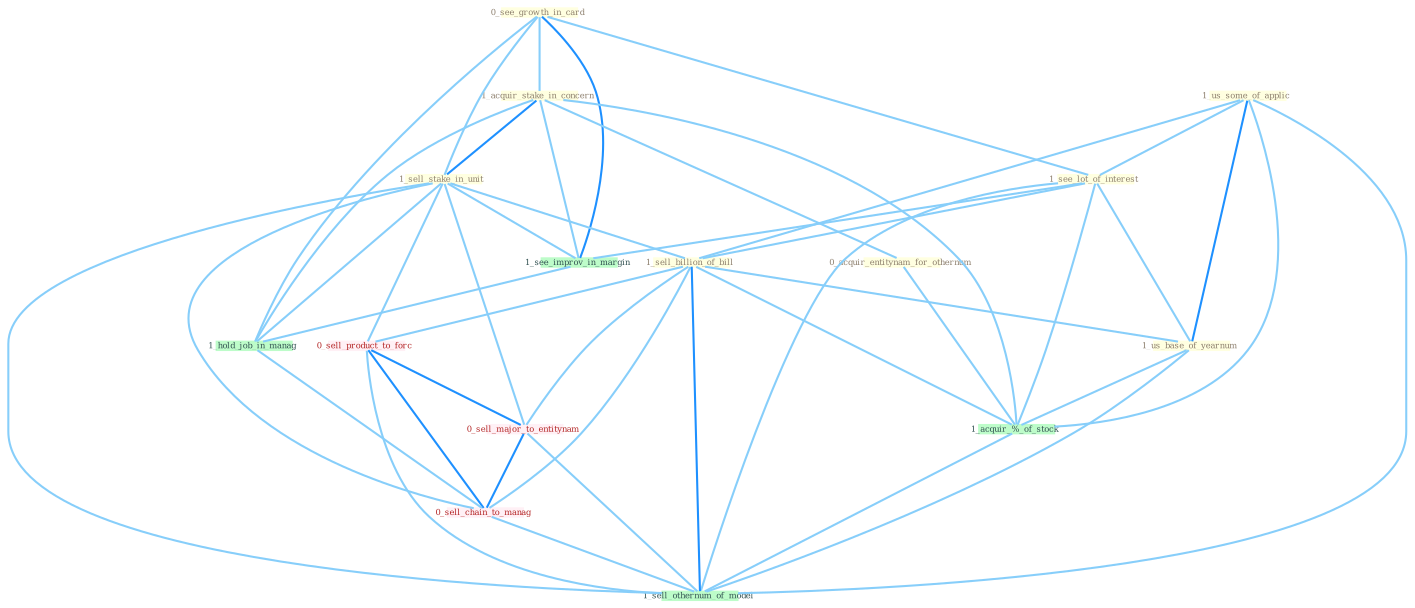 Graph G{ 
    node
    [shape=polygon,style=filled,width=.5,height=.06,color="#BDFCC9",fixedsize=true,fontsize=4,
    fontcolor="#2f4f4f"];
    {node
    [color="#ffffe0", fontcolor="#8b7d6b"] "1_us_some_of_applic " "0_see_growth_in_card " "1_acquir_stake_in_concern " "1_sell_stake_in_unit " "0_acquir_entitynam_for_othernum " "1_see_lot_of_interest " "1_sell_billion_of_bill " "1_us_base_of_yearnum "}
{node [color="#fff0f5", fontcolor="#b22222"] "0_sell_product_to_forc " "0_sell_major_to_entitynam " "0_sell_chain_to_manag "}
edge [color="#B0E2FF"];

	"1_us_some_of_applic " -- "1_see_lot_of_interest " [w="1", color="#87cefa" ];
	"1_us_some_of_applic " -- "1_sell_billion_of_bill " [w="1", color="#87cefa" ];
	"1_us_some_of_applic " -- "1_us_base_of_yearnum " [w="2", color="#1e90ff" , len=0.8];
	"1_us_some_of_applic " -- "1_acquir_%_of_stock " [w="1", color="#87cefa" ];
	"1_us_some_of_applic " -- "1_sell_othernum_of_model " [w="1", color="#87cefa" ];
	"0_see_growth_in_card " -- "1_acquir_stake_in_concern " [w="1", color="#87cefa" ];
	"0_see_growth_in_card " -- "1_sell_stake_in_unit " [w="1", color="#87cefa" ];
	"0_see_growth_in_card " -- "1_see_lot_of_interest " [w="1", color="#87cefa" ];
	"0_see_growth_in_card " -- "1_see_improv_in_margin " [w="2", color="#1e90ff" , len=0.8];
	"0_see_growth_in_card " -- "1_hold_job_in_manag " [w="1", color="#87cefa" ];
	"1_acquir_stake_in_concern " -- "1_sell_stake_in_unit " [w="2", color="#1e90ff" , len=0.8];
	"1_acquir_stake_in_concern " -- "0_acquir_entitynam_for_othernum " [w="1", color="#87cefa" ];
	"1_acquir_stake_in_concern " -- "1_see_improv_in_margin " [w="1", color="#87cefa" ];
	"1_acquir_stake_in_concern " -- "1_acquir_%_of_stock " [w="1", color="#87cefa" ];
	"1_acquir_stake_in_concern " -- "1_hold_job_in_manag " [w="1", color="#87cefa" ];
	"1_sell_stake_in_unit " -- "1_sell_billion_of_bill " [w="1", color="#87cefa" ];
	"1_sell_stake_in_unit " -- "1_see_improv_in_margin " [w="1", color="#87cefa" ];
	"1_sell_stake_in_unit " -- "1_hold_job_in_manag " [w="1", color="#87cefa" ];
	"1_sell_stake_in_unit " -- "0_sell_product_to_forc " [w="1", color="#87cefa" ];
	"1_sell_stake_in_unit " -- "0_sell_major_to_entitynam " [w="1", color="#87cefa" ];
	"1_sell_stake_in_unit " -- "0_sell_chain_to_manag " [w="1", color="#87cefa" ];
	"1_sell_stake_in_unit " -- "1_sell_othernum_of_model " [w="1", color="#87cefa" ];
	"0_acquir_entitynam_for_othernum " -- "1_acquir_%_of_stock " [w="1", color="#87cefa" ];
	"1_see_lot_of_interest " -- "1_sell_billion_of_bill " [w="1", color="#87cefa" ];
	"1_see_lot_of_interest " -- "1_us_base_of_yearnum " [w="1", color="#87cefa" ];
	"1_see_lot_of_interest " -- "1_see_improv_in_margin " [w="1", color="#87cefa" ];
	"1_see_lot_of_interest " -- "1_acquir_%_of_stock " [w="1", color="#87cefa" ];
	"1_see_lot_of_interest " -- "1_sell_othernum_of_model " [w="1", color="#87cefa" ];
	"1_sell_billion_of_bill " -- "1_us_base_of_yearnum " [w="1", color="#87cefa" ];
	"1_sell_billion_of_bill " -- "1_acquir_%_of_stock " [w="1", color="#87cefa" ];
	"1_sell_billion_of_bill " -- "0_sell_product_to_forc " [w="1", color="#87cefa" ];
	"1_sell_billion_of_bill " -- "0_sell_major_to_entitynam " [w="1", color="#87cefa" ];
	"1_sell_billion_of_bill " -- "0_sell_chain_to_manag " [w="1", color="#87cefa" ];
	"1_sell_billion_of_bill " -- "1_sell_othernum_of_model " [w="2", color="#1e90ff" , len=0.8];
	"1_us_base_of_yearnum " -- "1_acquir_%_of_stock " [w="1", color="#87cefa" ];
	"1_us_base_of_yearnum " -- "1_sell_othernum_of_model " [w="1", color="#87cefa" ];
	"1_see_improv_in_margin " -- "1_hold_job_in_manag " [w="1", color="#87cefa" ];
	"1_acquir_%_of_stock " -- "1_sell_othernum_of_model " [w="1", color="#87cefa" ];
	"1_hold_job_in_manag " -- "0_sell_chain_to_manag " [w="1", color="#87cefa" ];
	"0_sell_product_to_forc " -- "0_sell_major_to_entitynam " [w="2", color="#1e90ff" , len=0.8];
	"0_sell_product_to_forc " -- "0_sell_chain_to_manag " [w="2", color="#1e90ff" , len=0.8];
	"0_sell_product_to_forc " -- "1_sell_othernum_of_model " [w="1", color="#87cefa" ];
	"0_sell_major_to_entitynam " -- "0_sell_chain_to_manag " [w="2", color="#1e90ff" , len=0.8];
	"0_sell_major_to_entitynam " -- "1_sell_othernum_of_model " [w="1", color="#87cefa" ];
	"0_sell_chain_to_manag " -- "1_sell_othernum_of_model " [w="1", color="#87cefa" ];
}